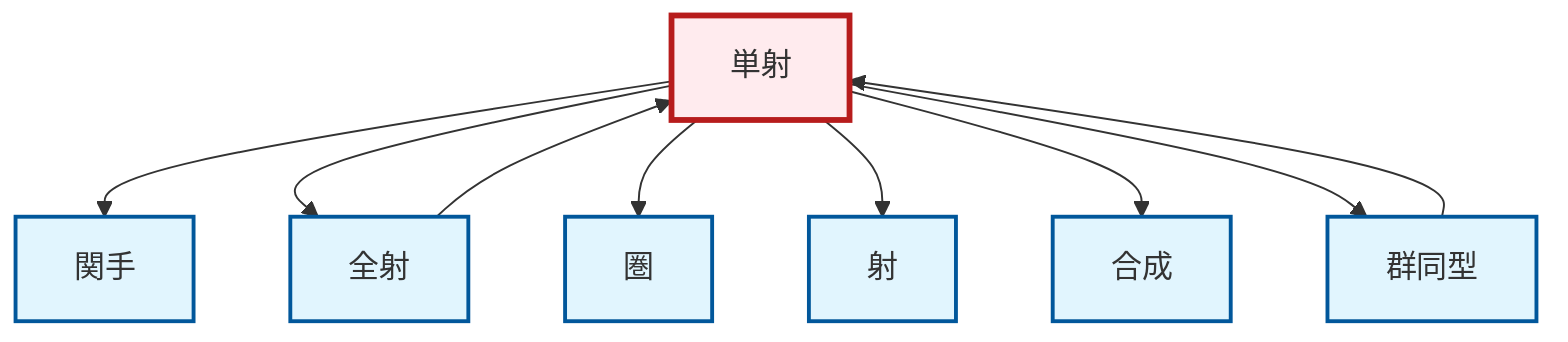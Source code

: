graph TD
    classDef definition fill:#e1f5fe,stroke:#01579b,stroke-width:2px
    classDef theorem fill:#f3e5f5,stroke:#4a148c,stroke-width:2px
    classDef axiom fill:#fff3e0,stroke:#e65100,stroke-width:2px
    classDef example fill:#e8f5e9,stroke:#1b5e20,stroke-width:2px
    classDef current fill:#ffebee,stroke:#b71c1c,stroke-width:3px
    def-functor["関手"]:::definition
    def-morphism["射"]:::definition
    def-monomorphism["単射"]:::definition
    def-isomorphism["群同型"]:::definition
    def-category["圏"]:::definition
    def-epimorphism["全射"]:::definition
    def-composition["合成"]:::definition
    def-monomorphism --> def-functor
    def-isomorphism --> def-monomorphism
    def-monomorphism --> def-epimorphism
    def-epimorphism --> def-monomorphism
    def-monomorphism --> def-category
    def-monomorphism --> def-morphism
    def-monomorphism --> def-composition
    def-monomorphism --> def-isomorphism
    class def-monomorphism current